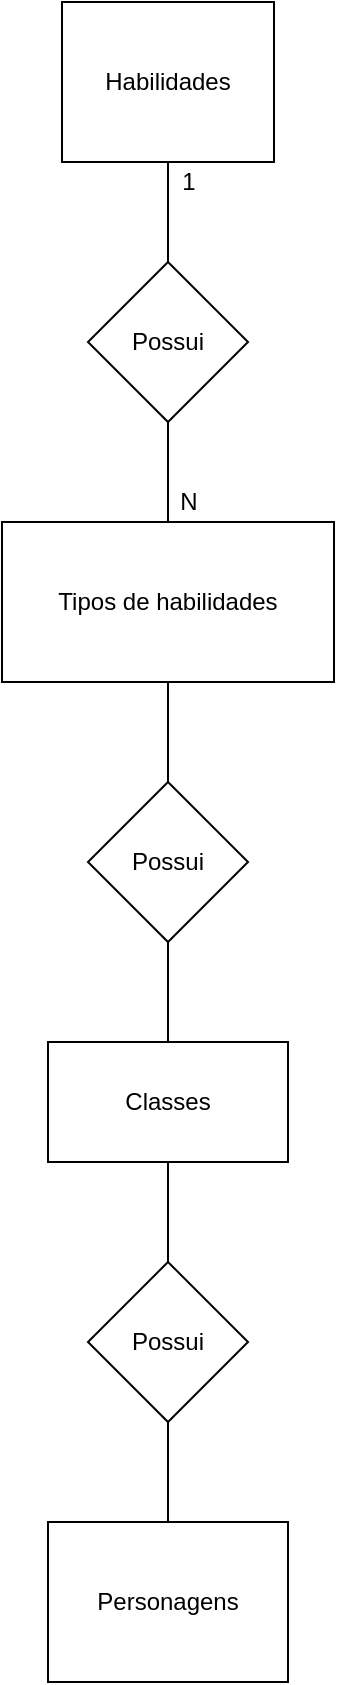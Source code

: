 <mxfile version="14.4.3" type="device"><diagram id="jDGVIjmM82WDwFUz2ViM" name="Página-1"><mxGraphModel dx="1422" dy="822" grid="1" gridSize="10" guides="1" tooltips="1" connect="1" arrows="1" fold="1" page="1" pageScale="1" pageWidth="827" pageHeight="1169" math="0" shadow="0"><root><mxCell id="0"/><mxCell id="1" parent="0"/><mxCell id="_sKza6YcnmAAoYgBK8-c-4" value="" style="edgeStyle=orthogonalEdgeStyle;rounded=0;orthogonalLoop=1;jettySize=auto;html=1;endArrow=none;endFill=0;" edge="1" parent="1" source="_sKza6YcnmAAoYgBK8-c-1" target="_sKza6YcnmAAoYgBK8-c-2"><mxGeometry relative="1" as="geometry"/></mxCell><mxCell id="_sKza6YcnmAAoYgBK8-c-1" value="Habilidades" style="rounded=0;whiteSpace=wrap;html=1;" vertex="1" parent="1"><mxGeometry x="361" y="165" width="106" height="80" as="geometry"/></mxCell><mxCell id="_sKza6YcnmAAoYgBK8-c-6" value="" style="edgeStyle=orthogonalEdgeStyle;rounded=0;orthogonalLoop=1;jettySize=auto;html=1;endArrow=none;endFill=0;" edge="1" parent="1" source="_sKza6YcnmAAoYgBK8-c-2" target="_sKza6YcnmAAoYgBK8-c-5"><mxGeometry relative="1" as="geometry"/></mxCell><mxCell id="_sKza6YcnmAAoYgBK8-c-2" value="Possui" style="rhombus;whiteSpace=wrap;html=1;" vertex="1" parent="1"><mxGeometry x="374" y="295" width="80" height="80" as="geometry"/></mxCell><mxCell id="_sKza6YcnmAAoYgBK8-c-10" value="" style="edgeStyle=orthogonalEdgeStyle;rounded=0;orthogonalLoop=1;jettySize=auto;html=1;endArrow=none;endFill=0;" edge="1" parent="1" source="_sKza6YcnmAAoYgBK8-c-5" target="_sKza6YcnmAAoYgBK8-c-9"><mxGeometry relative="1" as="geometry"/></mxCell><mxCell id="_sKza6YcnmAAoYgBK8-c-5" value="Tipos de habilidades" style="rounded=0;whiteSpace=wrap;html=1;" vertex="1" parent="1"><mxGeometry x="331" y="425" width="166" height="80" as="geometry"/></mxCell><mxCell id="_sKza6YcnmAAoYgBK8-c-7" value="1" style="text;html=1;align=center;verticalAlign=middle;resizable=0;points=[];autosize=1;" vertex="1" parent="1"><mxGeometry x="414" y="245" width="20" height="20" as="geometry"/></mxCell><mxCell id="_sKza6YcnmAAoYgBK8-c-8" value="N" style="text;html=1;align=center;verticalAlign=middle;resizable=0;points=[];autosize=1;" vertex="1" parent="1"><mxGeometry x="414" y="405" width="20" height="20" as="geometry"/></mxCell><mxCell id="_sKza6YcnmAAoYgBK8-c-12" value="" style="edgeStyle=orthogonalEdgeStyle;rounded=0;orthogonalLoop=1;jettySize=auto;html=1;endArrow=none;endFill=0;" edge="1" parent="1" source="_sKza6YcnmAAoYgBK8-c-9" target="_sKza6YcnmAAoYgBK8-c-11"><mxGeometry relative="1" as="geometry"/></mxCell><mxCell id="_sKza6YcnmAAoYgBK8-c-9" value="Possui" style="rhombus;whiteSpace=wrap;html=1;" vertex="1" parent="1"><mxGeometry x="374" y="555" width="80" height="80" as="geometry"/></mxCell><mxCell id="_sKza6YcnmAAoYgBK8-c-14" value="" style="edgeStyle=orthogonalEdgeStyle;rounded=0;orthogonalLoop=1;jettySize=auto;html=1;endArrow=none;endFill=0;" edge="1" parent="1" source="_sKza6YcnmAAoYgBK8-c-11" target="_sKza6YcnmAAoYgBK8-c-13"><mxGeometry relative="1" as="geometry"/></mxCell><mxCell id="_sKza6YcnmAAoYgBK8-c-11" value="Classes" style="rounded=0;whiteSpace=wrap;html=1;" vertex="1" parent="1"><mxGeometry x="354" y="685" width="120" height="60" as="geometry"/></mxCell><mxCell id="_sKza6YcnmAAoYgBK8-c-16" value="" style="edgeStyle=orthogonalEdgeStyle;rounded=0;orthogonalLoop=1;jettySize=auto;html=1;endArrow=none;endFill=0;" edge="1" parent="1" source="_sKza6YcnmAAoYgBK8-c-13" target="_sKza6YcnmAAoYgBK8-c-15"><mxGeometry relative="1" as="geometry"/></mxCell><mxCell id="_sKza6YcnmAAoYgBK8-c-13" value="Possui" style="rhombus;whiteSpace=wrap;html=1;" vertex="1" parent="1"><mxGeometry x="374" y="795" width="80" height="80" as="geometry"/></mxCell><mxCell id="_sKza6YcnmAAoYgBK8-c-15" value="Personagens" style="rounded=0;whiteSpace=wrap;html=1;" vertex="1" parent="1"><mxGeometry x="354" y="925" width="120" height="80" as="geometry"/></mxCell></root></mxGraphModel></diagram></mxfile>